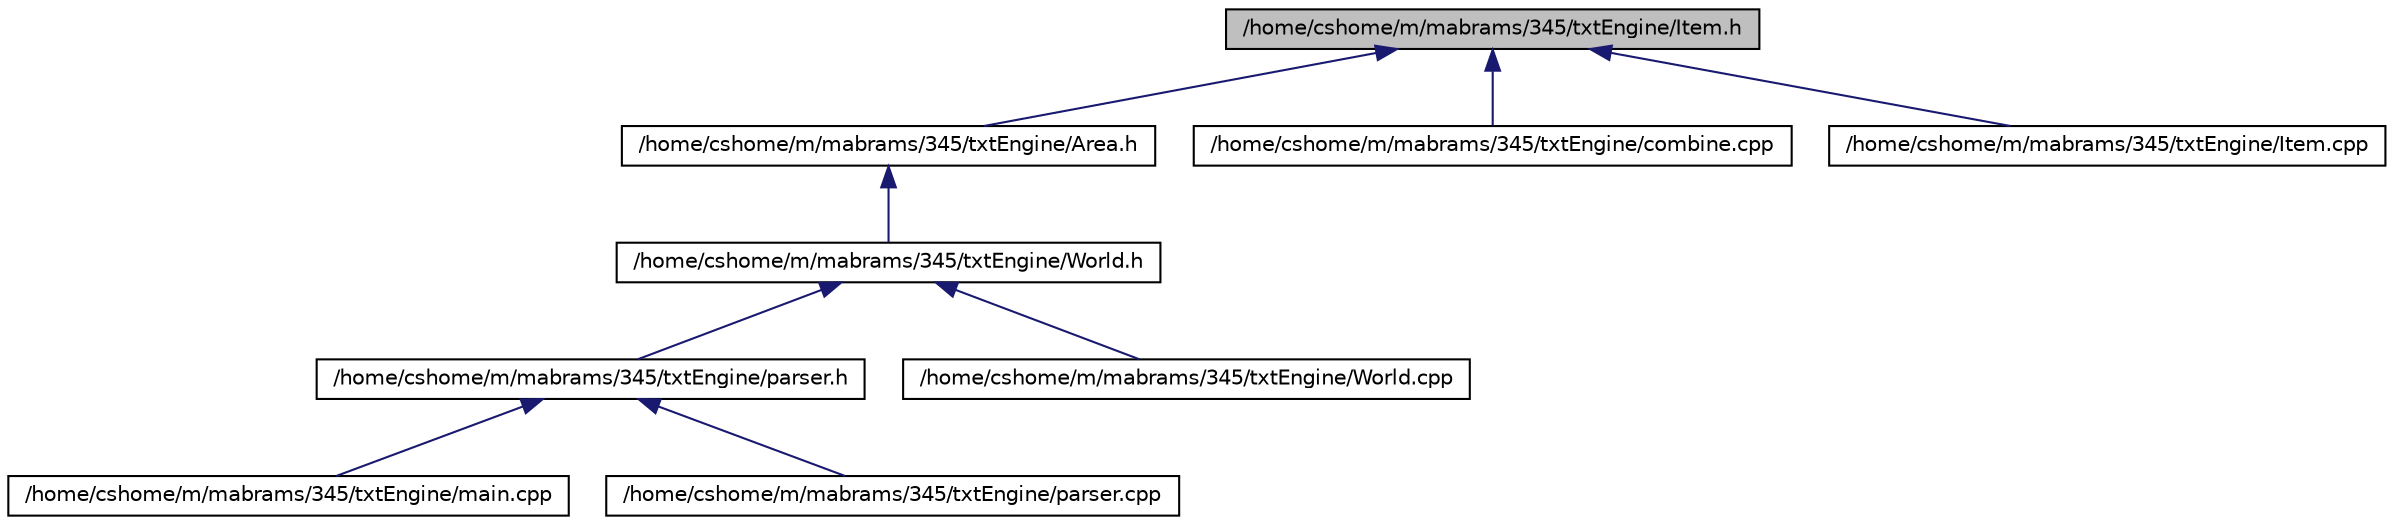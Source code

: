 digraph G
{
  edge [fontname="Helvetica",fontsize="10",labelfontname="Helvetica",labelfontsize="10"];
  node [fontname="Helvetica",fontsize="10",shape=record];
  Node1 [label="/home/cshome/m/mabrams/345/txtEngine/Item.h",height=0.2,width=0.4,color="black", fillcolor="grey75", style="filled" fontcolor="black"];
  Node1 -> Node2 [dir="back",color="midnightblue",fontsize="10",style="solid"];
  Node2 [label="/home/cshome/m/mabrams/345/txtEngine/Area.h",height=0.2,width=0.4,color="black", fillcolor="white", style="filled",URL="$_area_8h.html",tooltip="Defines the Area class."];
  Node2 -> Node3 [dir="back",color="midnightblue",fontsize="10",style="solid"];
  Node3 [label="/home/cshome/m/mabrams/345/txtEngine/World.h",height=0.2,width=0.4,color="black", fillcolor="white", style="filled",URL="$_world_8h.html",tooltip="Defines the World class."];
  Node3 -> Node4 [dir="back",color="midnightblue",fontsize="10",style="solid"];
  Node4 [label="/home/cshome/m/mabrams/345/txtEngine/parser.h",height=0.2,width=0.4,color="black", fillcolor="white", style="filled",URL="$parser_8h.html",tooltip="Defines the Area class."];
  Node4 -> Node5 [dir="back",color="midnightblue",fontsize="10",style="solid"];
  Node5 [label="/home/cshome/m/mabrams/345/txtEngine/main.cpp",height=0.2,width=0.4,color="black", fillcolor="white", style="filled",URL="$main_8cpp.html",tooltip="The main file for txtEngine."];
  Node4 -> Node6 [dir="back",color="midnightblue",fontsize="10",style="solid"];
  Node6 [label="/home/cshome/m/mabrams/345/txtEngine/parser.cpp",height=0.2,width=0.4,color="black", fillcolor="white", style="filled",URL="$parser_8cpp.html",tooltip="The source file for parser functionality."];
  Node3 -> Node7 [dir="back",color="midnightblue",fontsize="10",style="solid"];
  Node7 [label="/home/cshome/m/mabrams/345/txtEngine/World.cpp",height=0.2,width=0.4,color="black", fillcolor="white", style="filled",URL="$_world_8cpp.html",tooltip="Source file for a World."];
  Node1 -> Node8 [dir="back",color="midnightblue",fontsize="10",style="solid"];
  Node8 [label="/home/cshome/m/mabrams/345/txtEngine/combine.cpp",height=0.2,width=0.4,color="black", fillcolor="white", style="filled",URL="$combine_8cpp.html",tooltip="Source file for Combine functionality."];
  Node1 -> Node9 [dir="back",color="midnightblue",fontsize="10",style="solid"];
  Node9 [label="/home/cshome/m/mabrams/345/txtEngine/Item.cpp",height=0.2,width=0.4,color="black", fillcolor="white", style="filled",URL="$_item_8cpp.html",tooltip="Source file for Item functionality."];
}
